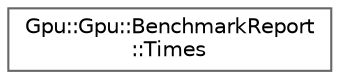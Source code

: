 digraph "Graphical Class Hierarchy"
{
 // LATEX_PDF_SIZE
  bgcolor="transparent";
  edge [fontname=Helvetica,fontsize=10,labelfontname=Helvetica,labelfontsize=10];
  node [fontname=Helvetica,fontsize=10,shape=box,height=0.2,width=0.4];
  rankdir="LR";
  Node0 [id="Node000000",label="Gpu::Gpu::BenchmarkReport\l::Times",height=0.2,width=0.4,color="grey40", fillcolor="white", style="filled",URL="$classGpu_1_1Gpu_1_1BenchmarkReport_1_1Times.html",tooltip="Timing data for different GPU operations in milliseconds."];
}

